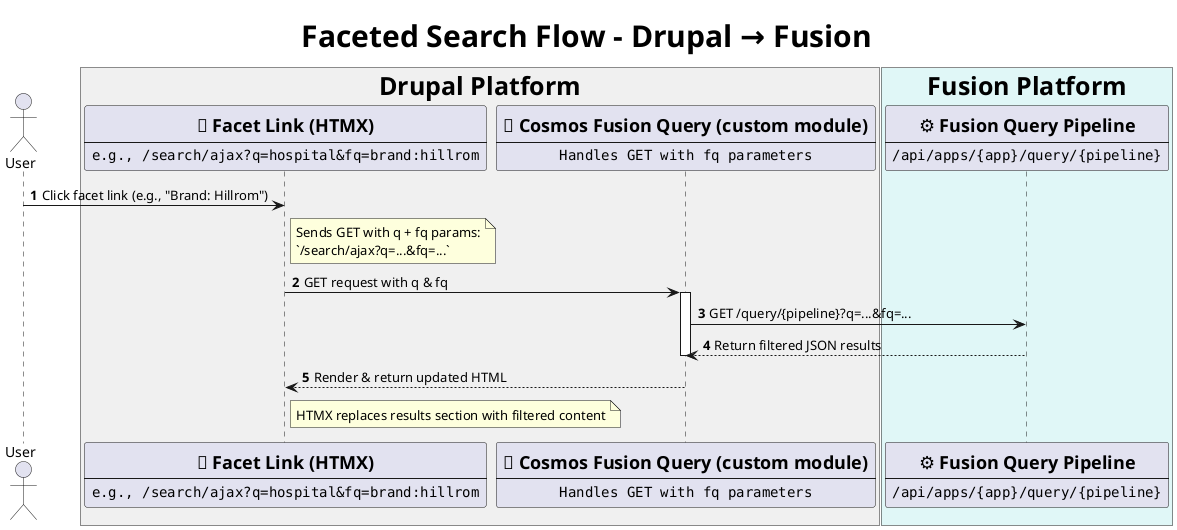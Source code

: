 @startuml

/' 
@id: SRCH-002
@file: SRCH-002--faceted-search.puml
@title: Faceted Search Flow – Drupal → Fusion
@type: sequence
@description: User applies facet filters in UI using HTMX. CosmosFusionQuery handles updated GET request with `fq` parameters and fetches filtered results from Fusion.

📘 Scenario:
1. User clicks on a facet filter (e.g., category or tag link).
2. HTMX triggers a GET request to `/search/ajax` with `fq` parameters.
3. CosmosFusionQuery module handles the request.
4. Sends filtered query to Fusion Query Pipeline with `q` and `fq`.
5. Fusion responds with filtered JSON results and updated facet counts.
6. Drupal renders the new HTML results.
7. HTMX replaces the results container in the frontend.

✅ Requirements:
• Use `fq` parameters for facets.
• Context should persist with `q` and multiple `fq`.
• No scroll/animation required.
• Show loading state if needed to avoid double clicks.
• Uses same CosmosFusionQuery module/controller.
'/

<style>
  title {
    FontSize 30
  }
  box {
    FontSize 25
    .drupalPlatform {
      BackgroundColor #F0F0F0
    }
    .fusionPlatform {
      BackgroundColor #E0F7F7
    }
  }
</style>

title Faceted Search Flow – Drupal → Fusion

autonumber

actor "User" as User

box "Drupal Platform" <<drupalPlatform>>
  participant FacetLink [
    =🧭 Facet Link (HTMX)
    ----
    ""e.g., /search/ajax?q=hospital&fq=brand:hillrom""
  ]
  participant CosmosFusionQuery [
    =🔄 Cosmos Fusion Query (custom module)
    ----
    ""Handles GET with fq parameters""
  ]
end box

box "Fusion Platform" <<fusionPlatform>>
  participant FusionQueryAPI [
    =⚙️ Fusion Query Pipeline
    ----
    ""/api/apps/{app}/query/{pipeline}""
  ]
end box

User -> FacetLink: Click facet link (e.g., "Brand: Hillrom")
note right of FacetLink
  Sends GET with q + fq params:
  `/search/ajax?q=...&fq=...`
end note

FacetLink -> CosmosFusionQuery: GET request with q & fq

activate CosmosFusionQuery
CosmosFusionQuery -> FusionQueryAPI: GET /query/{pipeline}?q=...&fq=...
FusionQueryAPI --> CosmosFusionQuery: Return filtered JSON results
deactivate CosmosFusionQuery

CosmosFusionQuery --> FacetLink: Render & return updated HTML
note right of FacetLink
  HTMX replaces results section with filtered content
end note

@enduml